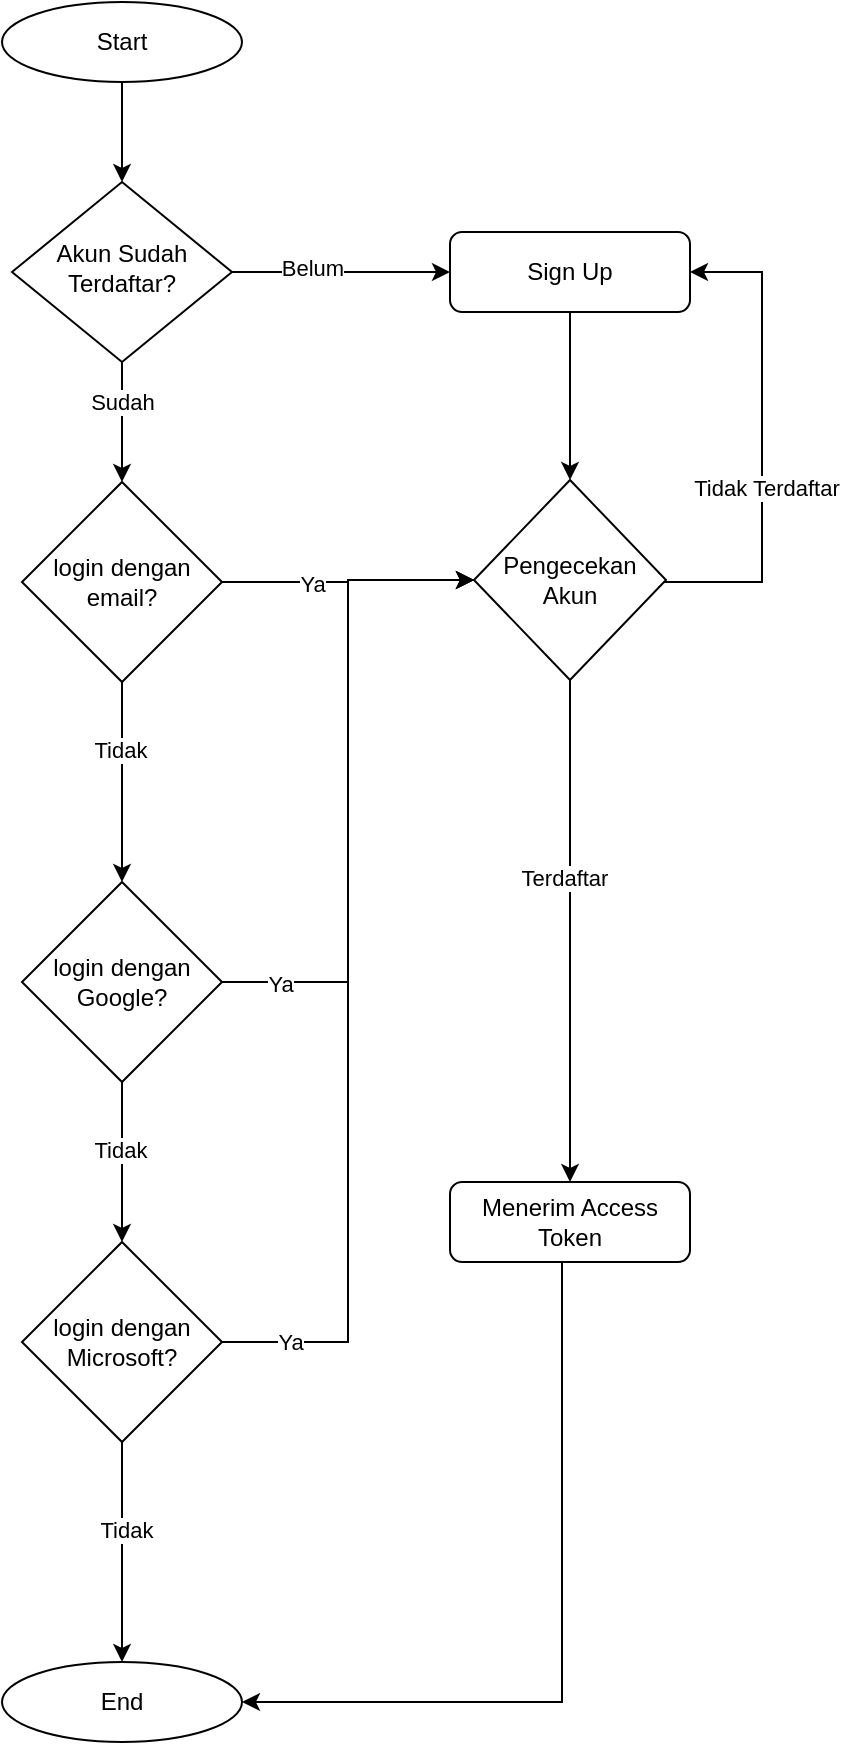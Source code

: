 <mxfile version="24.7.12">
  <diagram id="C5RBs43oDa-KdzZeNtuy" name="Page-1">
    <mxGraphModel dx="1687" dy="868" grid="1" gridSize="10" guides="1" tooltips="1" connect="1" arrows="1" fold="1" page="1" pageScale="1" pageWidth="827" pageHeight="1169" math="0" shadow="0">
      <root>
        <mxCell id="WIyWlLk6GJQsqaUBKTNV-0" />
        <mxCell id="WIyWlLk6GJQsqaUBKTNV-1" parent="WIyWlLk6GJQsqaUBKTNV-0" />
        <mxCell id="OS0eghQd7IkyQg5gayTk-24" value="" style="edgeStyle=orthogonalEdgeStyle;rounded=0;orthogonalLoop=1;jettySize=auto;html=1;" edge="1" parent="WIyWlLk6GJQsqaUBKTNV-1" source="WIyWlLk6GJQsqaUBKTNV-7" target="OS0eghQd7IkyQg5gayTk-23">
          <mxGeometry relative="1" as="geometry" />
        </mxCell>
        <mxCell id="WIyWlLk6GJQsqaUBKTNV-7" value="Sign Up" style="rounded=1;whiteSpace=wrap;html=1;fontSize=12;glass=0;strokeWidth=1;shadow=0;" parent="WIyWlLk6GJQsqaUBKTNV-1" vertex="1">
          <mxGeometry x="394" y="165" width="120" height="40" as="geometry" />
        </mxCell>
        <mxCell id="OS0eghQd7IkyQg5gayTk-2" value="" style="edgeStyle=orthogonalEdgeStyle;rounded=0;orthogonalLoop=1;jettySize=auto;html=1;" edge="1" parent="WIyWlLk6GJQsqaUBKTNV-1" source="OS0eghQd7IkyQg5gayTk-1">
          <mxGeometry relative="1" as="geometry">
            <mxPoint x="230" y="140" as="targetPoint" />
          </mxGeometry>
        </mxCell>
        <mxCell id="OS0eghQd7IkyQg5gayTk-1" value="Start" style="ellipse;whiteSpace=wrap;html=1;" vertex="1" parent="WIyWlLk6GJQsqaUBKTNV-1">
          <mxGeometry x="170" y="50" width="120" height="40" as="geometry" />
        </mxCell>
        <mxCell id="OS0eghQd7IkyQg5gayTk-4" value="" style="edgeStyle=orthogonalEdgeStyle;rounded=0;orthogonalLoop=1;jettySize=auto;html=1;" edge="1" parent="WIyWlLk6GJQsqaUBKTNV-1" source="OS0eghQd7IkyQg5gayTk-3" target="WIyWlLk6GJQsqaUBKTNV-7">
          <mxGeometry relative="1" as="geometry" />
        </mxCell>
        <mxCell id="OS0eghQd7IkyQg5gayTk-12" value="Belum" style="edgeLabel;html=1;align=center;verticalAlign=middle;resizable=0;points=[];" vertex="1" connectable="0" parent="OS0eghQd7IkyQg5gayTk-4">
          <mxGeometry x="-0.275" y="2" relative="1" as="geometry">
            <mxPoint as="offset" />
          </mxGeometry>
        </mxCell>
        <mxCell id="OS0eghQd7IkyQg5gayTk-6" value="" style="edgeStyle=orthogonalEdgeStyle;rounded=0;orthogonalLoop=1;jettySize=auto;html=1;" edge="1" parent="WIyWlLk6GJQsqaUBKTNV-1" source="OS0eghQd7IkyQg5gayTk-3" target="OS0eghQd7IkyQg5gayTk-5">
          <mxGeometry relative="1" as="geometry" />
        </mxCell>
        <mxCell id="OS0eghQd7IkyQg5gayTk-14" value="Sudah" style="edgeLabel;html=1;align=center;verticalAlign=middle;resizable=0;points=[];" vertex="1" connectable="0" parent="OS0eghQd7IkyQg5gayTk-6">
          <mxGeometry x="0.32" relative="1" as="geometry">
            <mxPoint y="-20" as="offset" />
          </mxGeometry>
        </mxCell>
        <mxCell id="OS0eghQd7IkyQg5gayTk-3" value="Akun Sudah Terdaftar?" style="rhombus;whiteSpace=wrap;html=1;shadow=0;fontFamily=Helvetica;fontSize=12;align=center;strokeWidth=1;spacing=6;spacingTop=-4;" vertex="1" parent="WIyWlLk6GJQsqaUBKTNV-1">
          <mxGeometry x="175" y="140" width="110" height="90" as="geometry" />
        </mxCell>
        <mxCell id="OS0eghQd7IkyQg5gayTk-9" value="" style="edgeStyle=orthogonalEdgeStyle;rounded=0;orthogonalLoop=1;jettySize=auto;html=1;" edge="1" parent="WIyWlLk6GJQsqaUBKTNV-1" source="OS0eghQd7IkyQg5gayTk-5" target="OS0eghQd7IkyQg5gayTk-7">
          <mxGeometry relative="1" as="geometry" />
        </mxCell>
        <mxCell id="OS0eghQd7IkyQg5gayTk-15" value="Tidak" style="edgeLabel;html=1;align=center;verticalAlign=middle;resizable=0;points=[];" vertex="1" connectable="0" parent="OS0eghQd7IkyQg5gayTk-9">
          <mxGeometry x="-0.32" y="-1" relative="1" as="geometry">
            <mxPoint as="offset" />
          </mxGeometry>
        </mxCell>
        <mxCell id="OS0eghQd7IkyQg5gayTk-5" value="login dengan email?" style="rhombus;whiteSpace=wrap;html=1;" vertex="1" parent="WIyWlLk6GJQsqaUBKTNV-1">
          <mxGeometry x="180" y="290" width="100" height="100" as="geometry" />
        </mxCell>
        <mxCell id="OS0eghQd7IkyQg5gayTk-10" value="" style="edgeStyle=orthogonalEdgeStyle;rounded=0;orthogonalLoop=1;jettySize=auto;html=1;" edge="1" parent="WIyWlLk6GJQsqaUBKTNV-1" source="OS0eghQd7IkyQg5gayTk-7" target="OS0eghQd7IkyQg5gayTk-8">
          <mxGeometry relative="1" as="geometry" />
        </mxCell>
        <mxCell id="OS0eghQd7IkyQg5gayTk-16" value="Tidak" style="edgeLabel;html=1;align=center;verticalAlign=middle;resizable=0;points=[];" vertex="1" connectable="0" parent="OS0eghQd7IkyQg5gayTk-10">
          <mxGeometry x="-0.15" y="-1" relative="1" as="geometry">
            <mxPoint as="offset" />
          </mxGeometry>
        </mxCell>
        <mxCell id="OS0eghQd7IkyQg5gayTk-32" style="edgeStyle=orthogonalEdgeStyle;rounded=0;orthogonalLoop=1;jettySize=auto;html=1;entryX=0;entryY=0.5;entryDx=0;entryDy=0;" edge="1" parent="WIyWlLk6GJQsqaUBKTNV-1" source="OS0eghQd7IkyQg5gayTk-7" target="OS0eghQd7IkyQg5gayTk-23">
          <mxGeometry relative="1" as="geometry" />
        </mxCell>
        <mxCell id="OS0eghQd7IkyQg5gayTk-33" value="Ya" style="edgeLabel;html=1;align=center;verticalAlign=middle;resizable=0;points=[];" vertex="1" connectable="0" parent="OS0eghQd7IkyQg5gayTk-32">
          <mxGeometry x="-0.827" y="-1" relative="1" as="geometry">
            <mxPoint as="offset" />
          </mxGeometry>
        </mxCell>
        <mxCell id="OS0eghQd7IkyQg5gayTk-7" value="login dengan Google?" style="rhombus;whiteSpace=wrap;html=1;" vertex="1" parent="WIyWlLk6GJQsqaUBKTNV-1">
          <mxGeometry x="180" y="490" width="100" height="100" as="geometry" />
        </mxCell>
        <mxCell id="OS0eghQd7IkyQg5gayTk-21" value="" style="edgeStyle=orthogonalEdgeStyle;rounded=0;orthogonalLoop=1;jettySize=auto;html=1;" edge="1" parent="WIyWlLk6GJQsqaUBKTNV-1" source="OS0eghQd7IkyQg5gayTk-8" target="OS0eghQd7IkyQg5gayTk-18">
          <mxGeometry relative="1" as="geometry" />
        </mxCell>
        <mxCell id="OS0eghQd7IkyQg5gayTk-22" value="Tidak" style="edgeLabel;html=1;align=center;verticalAlign=middle;resizable=0;points=[];" vertex="1" connectable="0" parent="OS0eghQd7IkyQg5gayTk-21">
          <mxGeometry x="-0.2" y="2" relative="1" as="geometry">
            <mxPoint as="offset" />
          </mxGeometry>
        </mxCell>
        <mxCell id="OS0eghQd7IkyQg5gayTk-34" style="edgeStyle=orthogonalEdgeStyle;rounded=0;orthogonalLoop=1;jettySize=auto;html=1;entryX=0;entryY=0.5;entryDx=0;entryDy=0;" edge="1" parent="WIyWlLk6GJQsqaUBKTNV-1" source="OS0eghQd7IkyQg5gayTk-8" target="OS0eghQd7IkyQg5gayTk-23">
          <mxGeometry relative="1" as="geometry" />
        </mxCell>
        <mxCell id="OS0eghQd7IkyQg5gayTk-35" value="Ya" style="edgeLabel;html=1;align=center;verticalAlign=middle;resizable=0;points=[];" vertex="1" connectable="0" parent="OS0eghQd7IkyQg5gayTk-34">
          <mxGeometry x="-0.865" relative="1" as="geometry">
            <mxPoint as="offset" />
          </mxGeometry>
        </mxCell>
        <mxCell id="OS0eghQd7IkyQg5gayTk-8" value="login dengan Microsoft?" style="rhombus;whiteSpace=wrap;html=1;" vertex="1" parent="WIyWlLk6GJQsqaUBKTNV-1">
          <mxGeometry x="180" y="670" width="100" height="100" as="geometry" />
        </mxCell>
        <mxCell id="OS0eghQd7IkyQg5gayTk-18" value="End" style="ellipse;whiteSpace=wrap;html=1;" vertex="1" parent="WIyWlLk6GJQsqaUBKTNV-1">
          <mxGeometry x="170" y="880" width="120" height="40" as="geometry" />
        </mxCell>
        <mxCell id="OS0eghQd7IkyQg5gayTk-36" style="edgeStyle=orthogonalEdgeStyle;rounded=0;orthogonalLoop=1;jettySize=auto;html=1;entryX=1;entryY=0.5;entryDx=0;entryDy=0;" edge="1" parent="WIyWlLk6GJQsqaUBKTNV-1" source="OS0eghQd7IkyQg5gayTk-20" target="OS0eghQd7IkyQg5gayTk-18">
          <mxGeometry relative="1" as="geometry">
            <Array as="points">
              <mxPoint x="450" y="900" />
            </Array>
          </mxGeometry>
        </mxCell>
        <mxCell id="OS0eghQd7IkyQg5gayTk-20" value="Menerim Access Token" style="rounded=1;whiteSpace=wrap;html=1;fontSize=12;glass=0;strokeWidth=1;shadow=0;" vertex="1" parent="WIyWlLk6GJQsqaUBKTNV-1">
          <mxGeometry x="394" y="640" width="120" height="40" as="geometry" />
        </mxCell>
        <mxCell id="OS0eghQd7IkyQg5gayTk-27" style="edgeStyle=orthogonalEdgeStyle;rounded=0;orthogonalLoop=1;jettySize=auto;html=1;entryX=0.5;entryY=0;entryDx=0;entryDy=0;" edge="1" parent="WIyWlLk6GJQsqaUBKTNV-1" source="OS0eghQd7IkyQg5gayTk-23" target="OS0eghQd7IkyQg5gayTk-20">
          <mxGeometry relative="1" as="geometry" />
        </mxCell>
        <mxCell id="OS0eghQd7IkyQg5gayTk-28" value="Terdaftar" style="edgeLabel;html=1;align=center;verticalAlign=middle;resizable=0;points=[];" vertex="1" connectable="0" parent="OS0eghQd7IkyQg5gayTk-27">
          <mxGeometry x="-0.214" y="-3" relative="1" as="geometry">
            <mxPoint as="offset" />
          </mxGeometry>
        </mxCell>
        <mxCell id="OS0eghQd7IkyQg5gayTk-29" style="edgeStyle=orthogonalEdgeStyle;rounded=0;orthogonalLoop=1;jettySize=auto;html=1;entryX=1;entryY=0.5;entryDx=0;entryDy=0;" edge="1" parent="WIyWlLk6GJQsqaUBKTNV-1" source="OS0eghQd7IkyQg5gayTk-23" target="WIyWlLk6GJQsqaUBKTNV-7">
          <mxGeometry relative="1" as="geometry">
            <Array as="points">
              <mxPoint x="550" y="340" />
              <mxPoint x="550" y="185" />
            </Array>
          </mxGeometry>
        </mxCell>
        <mxCell id="OS0eghQd7IkyQg5gayTk-30" value="Tidak Terdaftar" style="edgeLabel;html=1;align=center;verticalAlign=middle;resizable=0;points=[];" vertex="1" connectable="0" parent="OS0eghQd7IkyQg5gayTk-29">
          <mxGeometry x="-0.198" y="-2" relative="1" as="geometry">
            <mxPoint as="offset" />
          </mxGeometry>
        </mxCell>
        <mxCell id="OS0eghQd7IkyQg5gayTk-23" value="Pengecekan Akun" style="rhombus;whiteSpace=wrap;html=1;" vertex="1" parent="WIyWlLk6GJQsqaUBKTNV-1">
          <mxGeometry x="406" y="289" width="96" height="100" as="geometry" />
        </mxCell>
        <mxCell id="OS0eghQd7IkyQg5gayTk-25" style="edgeStyle=orthogonalEdgeStyle;rounded=0;orthogonalLoop=1;jettySize=auto;html=1;exitX=1;exitY=0.5;exitDx=0;exitDy=0;entryX=0;entryY=0.5;entryDx=0;entryDy=0;" edge="1" parent="WIyWlLk6GJQsqaUBKTNV-1" source="OS0eghQd7IkyQg5gayTk-5" target="OS0eghQd7IkyQg5gayTk-23">
          <mxGeometry relative="1" as="geometry">
            <mxPoint x="400" y="340" as="targetPoint" />
          </mxGeometry>
        </mxCell>
        <mxCell id="OS0eghQd7IkyQg5gayTk-26" value="Ya" style="edgeLabel;html=1;align=center;verticalAlign=middle;resizable=0;points=[];" vertex="1" connectable="0" parent="OS0eghQd7IkyQg5gayTk-25">
          <mxGeometry x="-0.298" y="-1" relative="1" as="geometry">
            <mxPoint as="offset" />
          </mxGeometry>
        </mxCell>
      </root>
    </mxGraphModel>
  </diagram>
</mxfile>
